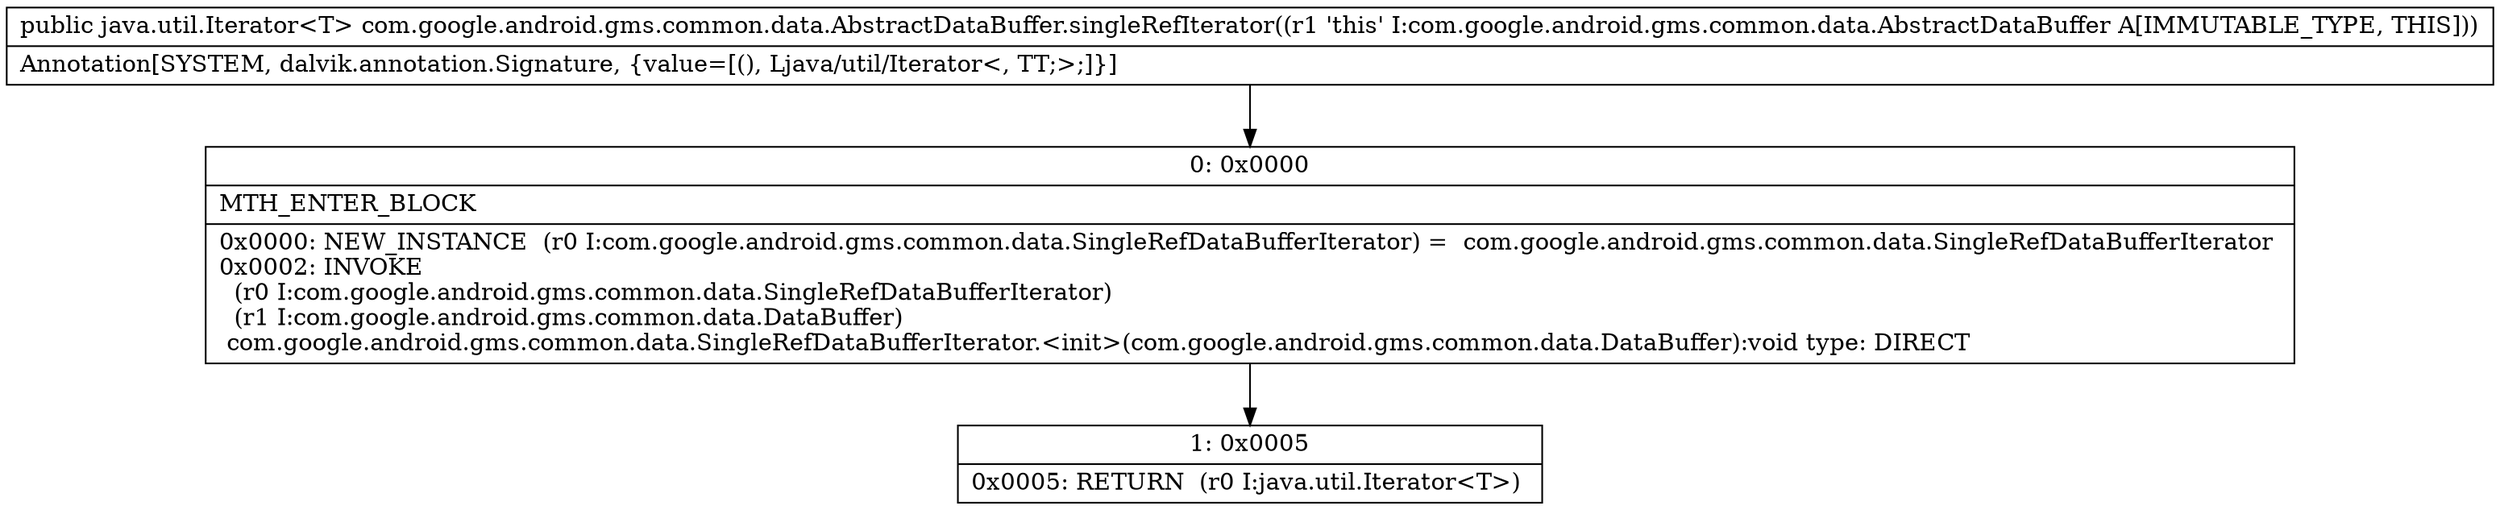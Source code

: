 digraph "CFG forcom.google.android.gms.common.data.AbstractDataBuffer.singleRefIterator()Ljava\/util\/Iterator;" {
Node_0 [shape=record,label="{0\:\ 0x0000|MTH_ENTER_BLOCK\l|0x0000: NEW_INSTANCE  (r0 I:com.google.android.gms.common.data.SingleRefDataBufferIterator) =  com.google.android.gms.common.data.SingleRefDataBufferIterator \l0x0002: INVOKE  \l  (r0 I:com.google.android.gms.common.data.SingleRefDataBufferIterator)\l  (r1 I:com.google.android.gms.common.data.DataBuffer)\l com.google.android.gms.common.data.SingleRefDataBufferIterator.\<init\>(com.google.android.gms.common.data.DataBuffer):void type: DIRECT \l}"];
Node_1 [shape=record,label="{1\:\ 0x0005|0x0005: RETURN  (r0 I:java.util.Iterator\<T\>) \l}"];
MethodNode[shape=record,label="{public java.util.Iterator\<T\> com.google.android.gms.common.data.AbstractDataBuffer.singleRefIterator((r1 'this' I:com.google.android.gms.common.data.AbstractDataBuffer A[IMMUTABLE_TYPE, THIS]))  | Annotation[SYSTEM, dalvik.annotation.Signature, \{value=[(), Ljava\/util\/Iterator\<, TT;\>;]\}]\l}"];
MethodNode -> Node_0;
Node_0 -> Node_1;
}

